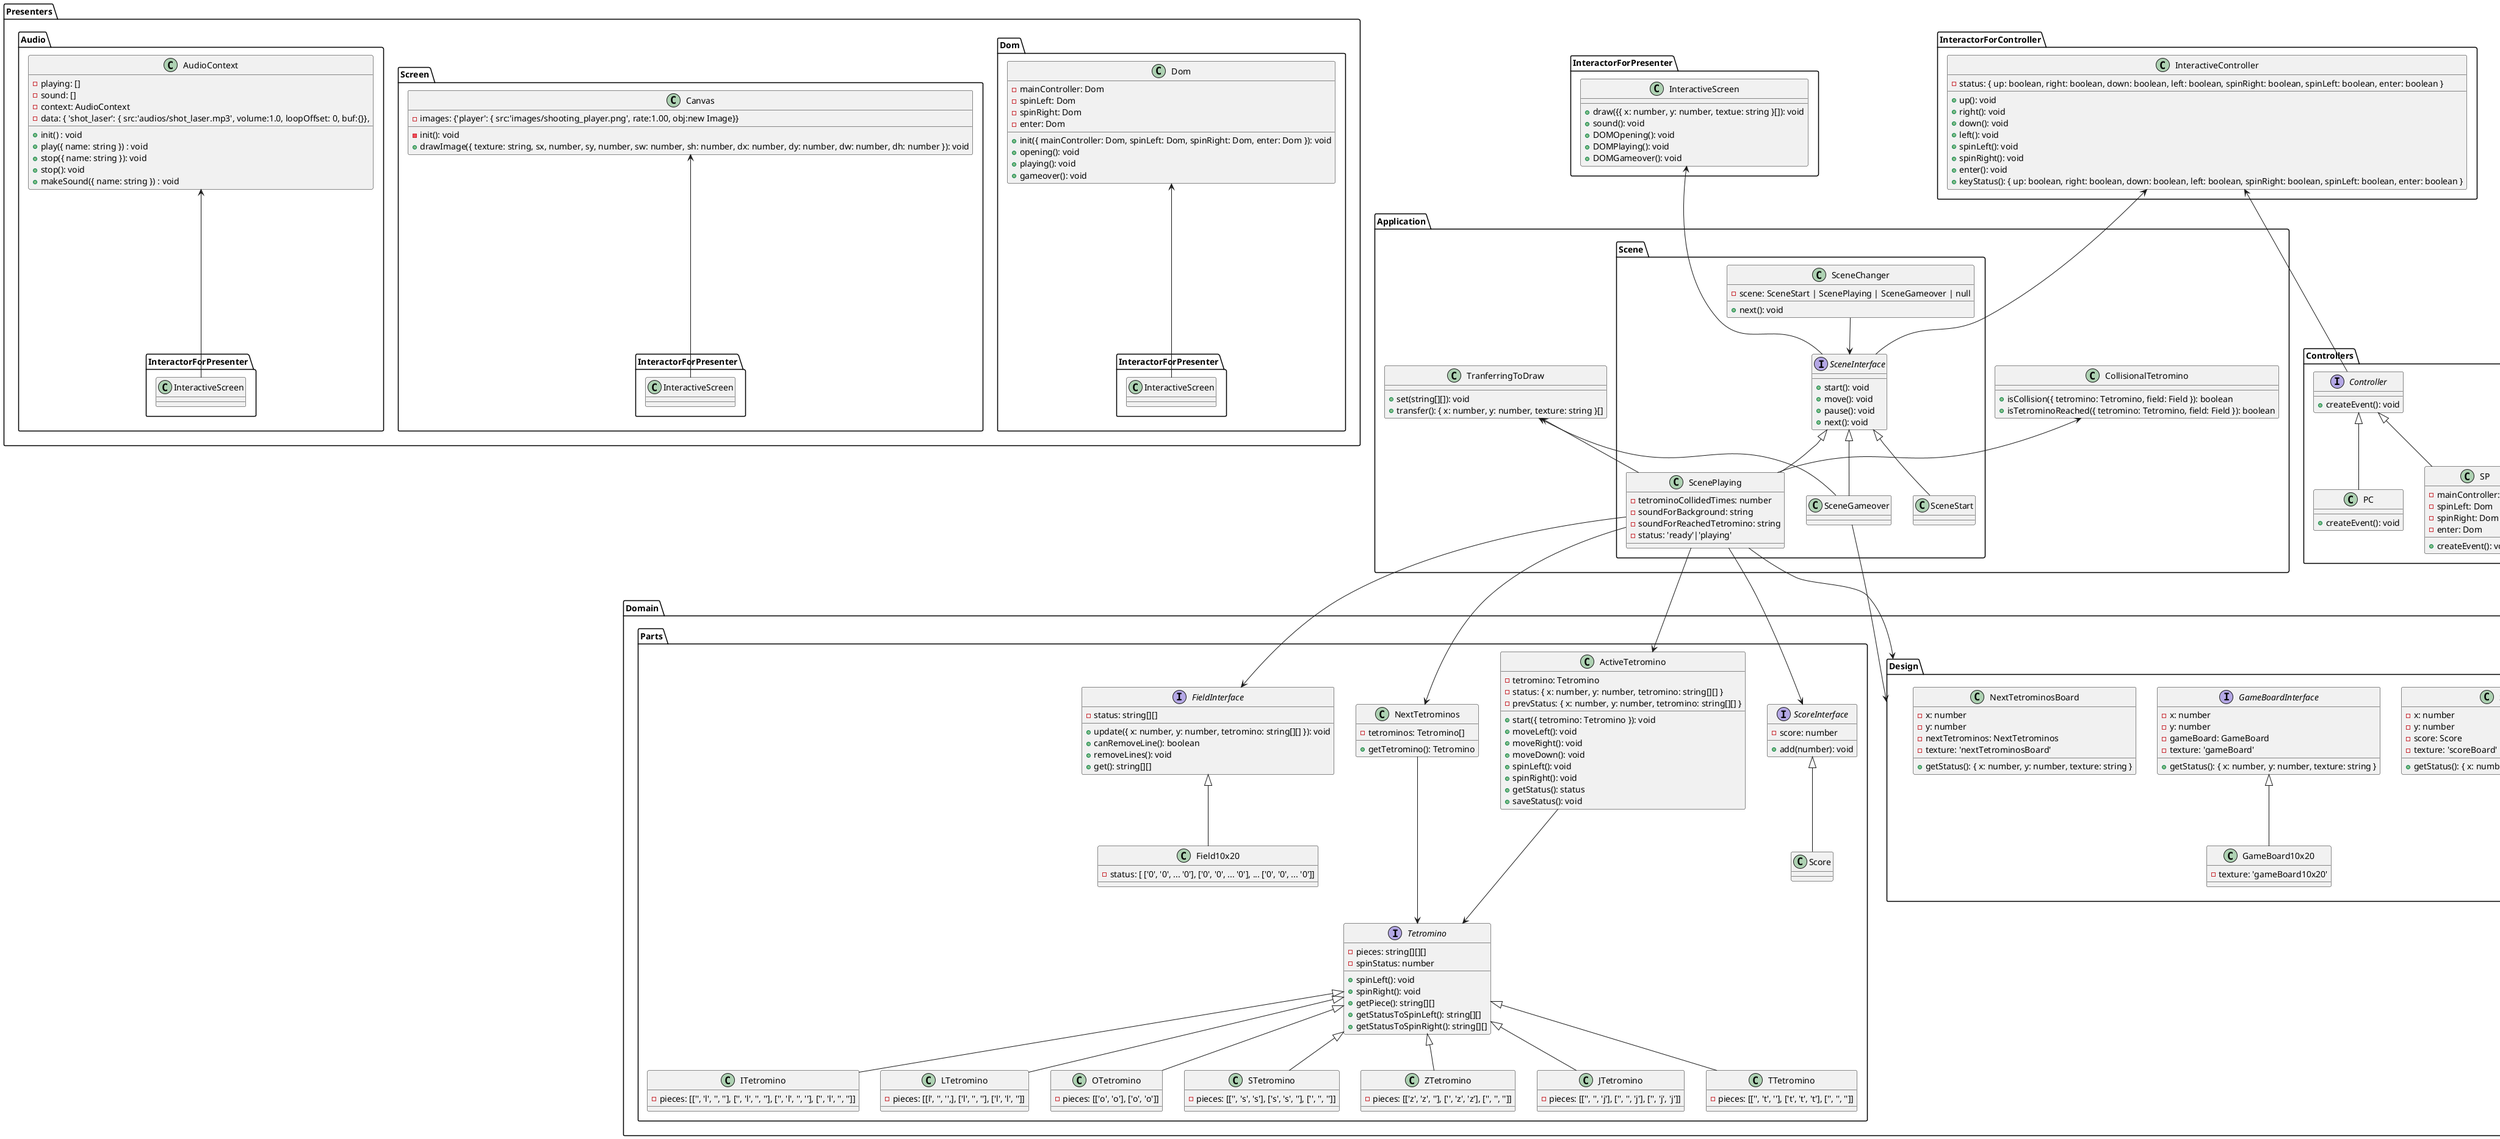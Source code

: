 @startuml

namespace Presenters {
  namespace Dom {
    class Dom {
      - mainController: Dom
      - spinLeft: Dom
      - spinRight: Dom
      - enter: Dom

      + init({ mainController: Dom, spinLeft: Dom, spinRight: Dom, enter: Dom }): void
      + opening(): void
      + playing(): void
      + gameover(): void
    }
    Dom <--- InteractorForPresenter.InteractiveScreen
  }
  namespace Screen {
    class Canvas {
      - images: {'player': { src:'images/shooting_player.png', rate:1.00, obj:new Image}}
      - init(): void
      + drawImage({ texture: string, sx, number, sy, number, sw: number, sh: number, dx: number, dy: number, dw: number, dh: number }): void
    }
    Canvas <--- InteractorForPresenter.InteractiveScreen
  }
  namespace Audio {
    class AudioContext{
      - playing: []
      - sound: []
      - context: AudioContext
      - data: { 'shot_laser': { src:'audios/shot_laser.mp3', volume:1.0, loopOffset: 0, buf:{}},
      + init() : void
      + play({ name: string }) : void
      + stop({ name: string }): void
      + stop(): void
      + makeSound({ name: string }) : void
    }
    AudioContext <--- InteractorForPresenter.InteractiveScreen
  }
}

' Presentersに情報を渡すための情報を加工する
namespace InteractorForPresenter {
  class InteractiveScreen {
    + draw({{ x: number, y: number, textue: string }[]): void
    + sound(): void
    + DOMOpening(): void
    + DOMPlaying(): void
    + DOMGameover(): void
  }
}

namespace InteractorForController {
  class InteractiveController {
    - status: { up: boolean, right: boolean, down: boolean, left: boolean, spinRight: boolean, spinLeft: boolean, enter: boolean }
    + up(): void
    + right(): void
    + down(): void
    + left(): void
    + spinLeft(): void
    + spinRight(): void
    + enter(): void
    + keyStatus(): { up: boolean, right: boolean, down: boolean, left: boolean, spinRight: boolean, spinLeft: boolean, enter: boolean }
  }
}

namespace Application {
  namespace Scene {
    class SceneChanger{
      - scene: SceneStart | ScenePlaying | SceneGameover | null
      + next(): void
    }
    interface SceneInterface {
      + start(): void
      + move(): void
      + pause(): void
      + next(): void
    }

    SceneChanger --> SceneInterface
    SceneInterface <|-- SceneStart
    SceneInterface <|-- ScenePlaying
    SceneInterface <|-- SceneGameover
    class SceneStart{
    }
    class ScenePlaying{
      - tetrominoCollidedTimes: number
      - soundForBackground: string
      - soundForReachedTetromino: string
      - status: 'ready'|'playing'

    }
    InteractorForPresenter.InteractiveScreen <--- SceneInterface
    InteractorForController.InteractiveController <--- SceneInterface
  }

  ' tetrominoとfieldで衝突判定をする
  class CollisionalTetromino {
    + isCollision({ tetromino: Tetromino, field: Field }): boolean
    + isTetrominoReached({ tetromino: Tetromino, field: Field }): boolean
  }

  ' fieldを描画用に置換する
  class TranferringToDraw {
    + set(string[][]): void
    + transfer(): { x: number, y: number, texture: string }[] 
  }
  TranferringToDraw <-- Application.Scene.ScenePlaying
  TranferringToDraw <-- Application.Scene.SceneGameover
  CollisionalTetromino <-- Application.Scene.ScenePlaying

}

namespace Controllers {
  interface Controller {
    + createEvent(): void
  }
  class PC {
    + createEvent(): void
  }
  class SP {
    - mainController: Dom
    - spinLeft: Dom
    - spinRight: Dom
    - enter: Dom
    + createEvent(): void
  }
  Controller <|-- PC
  Controller <|-- SP
  InteractorForController.InteractiveController <--- Controller
}

namespace Domain {
  nameSpace Design {
    class ScoreBoard {
      - x: number
      - y: number
      - score: Score
      - texture: 'scoreBoard'
      + getStatus(): { x: number, y: number, texture: string }
    }
    interface GameBoardInterface {
      - x: number
      - y: number
      - gameBoard: GameBoard
      - texture: 'gameBoard'
      + getStatus(): { x: number, y: number, texture: string }
    }
    GameBoardInterface <|-- GameBoard10x20
    class GameBoard10x20 {
      - texture: 'gameBoard10x20'
    }
    class NextTetrominosBoard {
      - x: number
      - y: number
      - nextTetrominos: NextTetrominos 
      - texture: 'nextTetrominosBoard'
      + getStatus(): { x: number, y: number, texture: string }
    }
  }
  Application.Scene.ScenePlaying ---> Domain.Design
  Application.Scene.SceneGameover ---> Domain.Design

  namespace Parts {
    interface ScoreInterface {
      - score: number
      + add(number): void
    }
    class Score {}
    ScoreInterface <|-- Score

    interface FieldInterface {
      - status: string[][]
      + update({ x: number, y: number, tetromino: string[][] }): void
      + canRemoveLine(): boolean
      + removeLines(): void
      + get(): string[][]
    }
    FieldInterface <|-- Field10x20
    class Field10x20 {
      - status: [ ['0', '0', ... '0'], ['0', '0', ... '0'], ... ['0', '0', ... '0']]
    }

    Class NextTetrominos {
      - tetrominos: Tetromino[]
      + getTetromino(): Tetromino
    }

    Class ActiveTetromino {
      - tetromino: Tetromino
      - status: { x: number, y: number, tetromino: string[][] }
      - prevStatus: { x: number, y: number, tetromino: string[][] }

      + start({ tetromino: Tetromino }): void
      + moveLeft(): void
      + moveRight(): void
      + moveDown(): void
      + spinLeft(): void
      + spinRight(): void
      + getStatus(): status
      + saveStatus(): void
    }
    Interface Tetromino {
      - pieces: string[][][]
      - spinStatus: number

      + spinLeft(): void
      + spinRight(): void
      + getPiece(): string[][]
      + getStatusToSpinLeft(): string[][]
      + getStatusToSpinRight(): string[][]
    }
    class ITetromino {
      - pieces: [['', 'l', '', ''], ['', 'l', '', ''], ['', 'l', '', ''], ['', 'l', '', '']]
    }
    class LTetromino {
      - pieces: [[l', '', '',], ['l', '', ''], ['l', 'l', '']]
    }
    class OTetromino {
      - pieces: [['o', 'o'], ['o', 'o']]
    }
    class STetromino {
      - pieces: [['', 's', 's'], ['s', 's', ''], ['', '', '']]
    }
    class ZTetromino {
      - pieces: [['z', 'z', ''], ['', 'z', 'z'], ['', '', '']]
    }
    class JTetromino {
      - pieces: [['', '', 'j'], ['', '', 'j'], ['', 'j', 'j']]
    }
    class TTetromino {
      - pieces: [['', 't', ''], ['t', 't', 't'], ['', '', '']]
    }

    NextTetrominos ---> Tetromino
    ActiveTetromino ---> Tetromino
    Tetromino <|-- ITetromino
    Tetromino <|-- LTetromino
    Tetromino <|-- OTetromino
    Tetromino <|-- STetromino
    Tetromino <|-- ZTetromino
    Tetromino <|-- JTetromino
    Tetromino <|-- TTetromino
  }

  Application.Scene.ScenePlaying ---> Domain.Parts.ActiveTetromino
  Application.Scene.ScenePlaying ---> Domain.Parts.NextTetrominos
  Application.Scene.ScenePlaying ---> Domain.Parts.FieldInterface
  Application.Scene.ScenePlaying ---> Domain.Parts.ScoreInterface
}

@enduml
